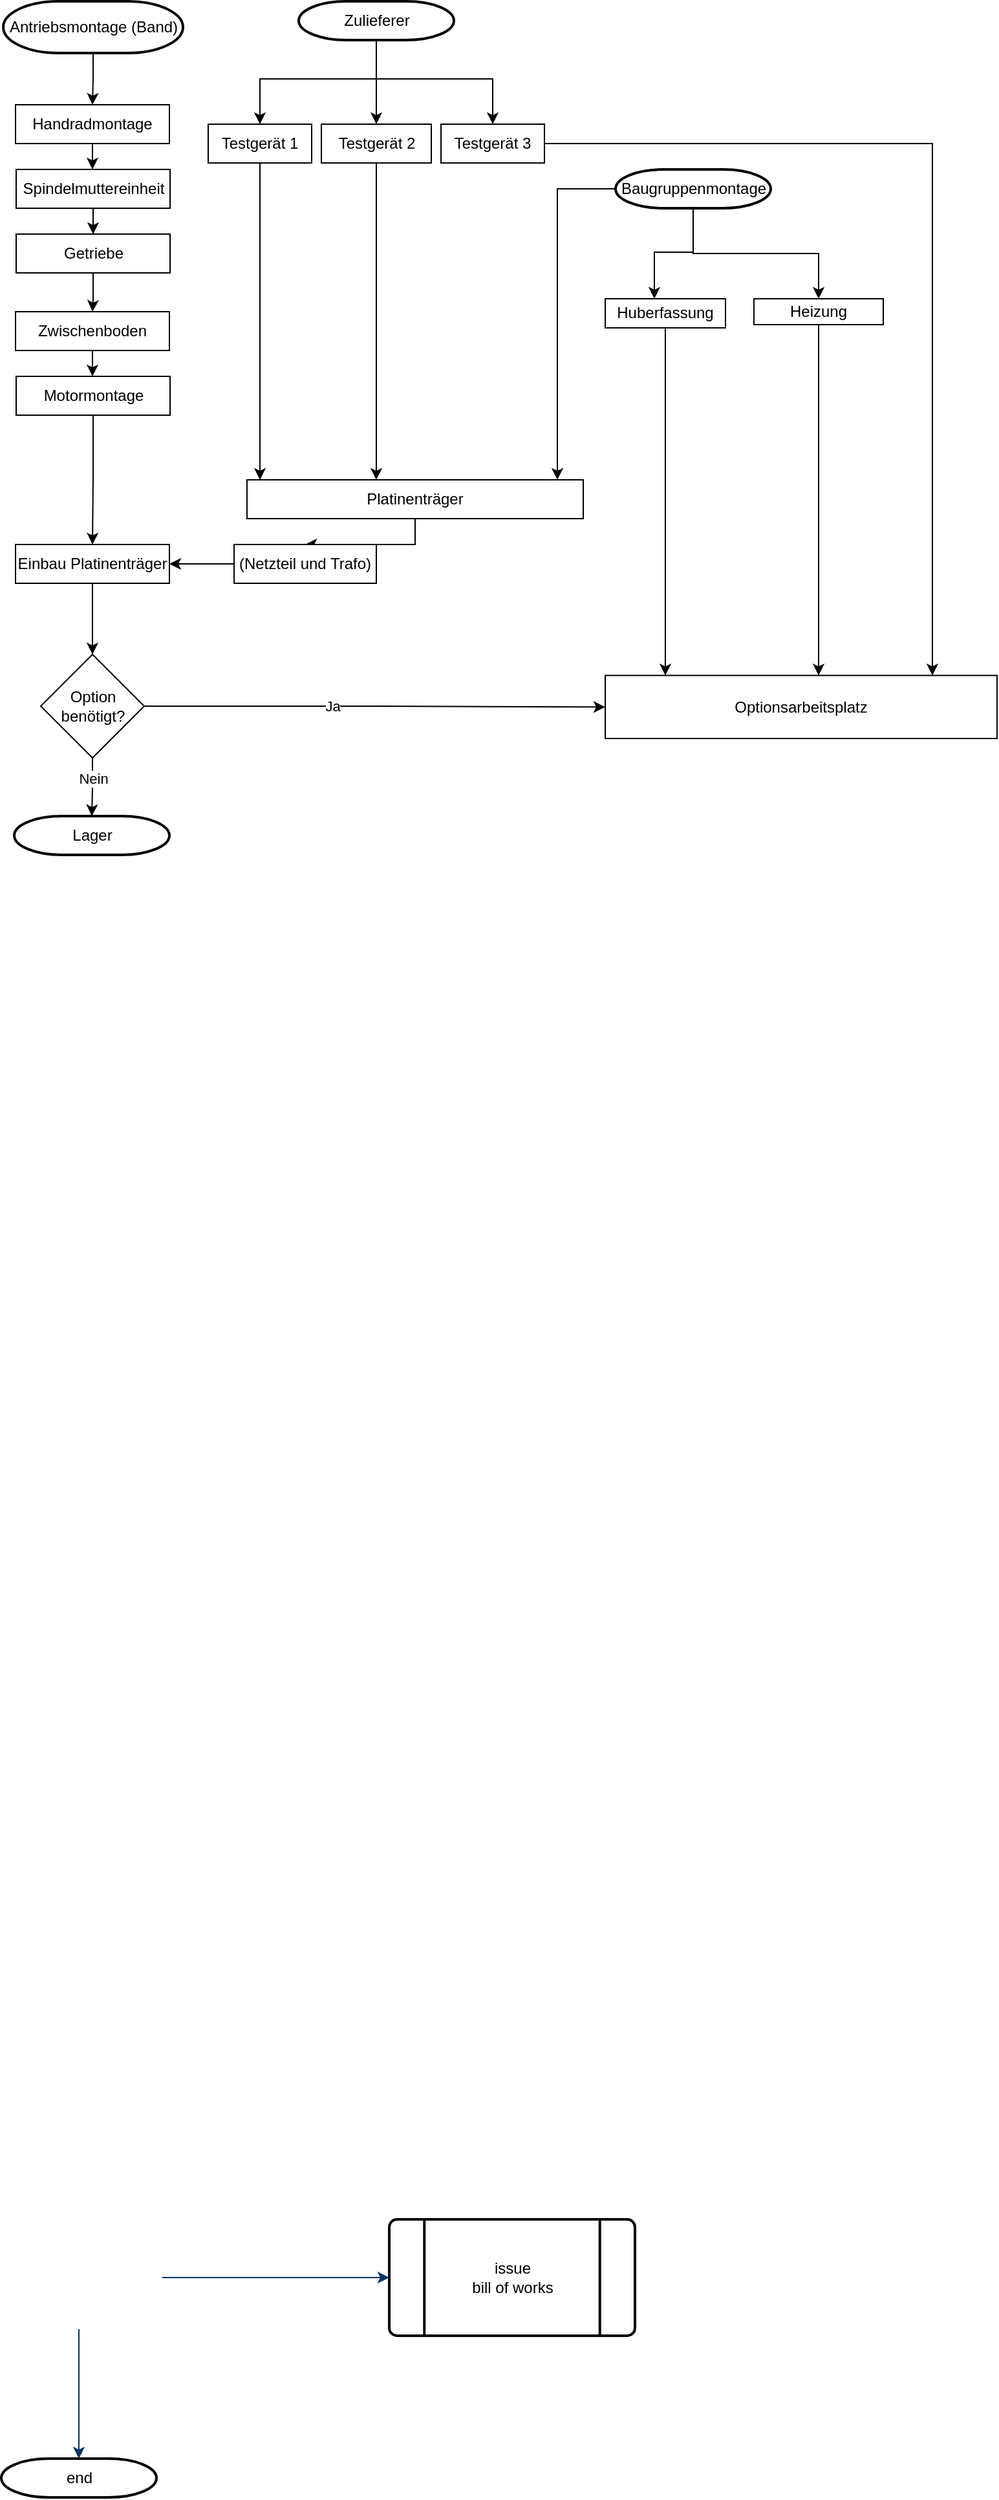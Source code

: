 <mxfile version="26.0.16">
  <diagram id="6a731a19-8d31-9384-78a2-239565b7b9f0" name="Page-1">
    <mxGraphModel dx="1195" dy="615" grid="1" gridSize="10" guides="1" tooltips="1" connect="1" arrows="1" fold="1" page="1" pageScale="1" pageWidth="1169" pageHeight="827" background="none" math="0" shadow="0">
      <root>
        <mxCell id="0" />
        <mxCell id="1" parent="0" />
        <mxCell id="ojH4fEpWJ6uoA2aXLuCC-69" value="" style="edgeStyle=orthogonalEdgeStyle;rounded=0;orthogonalLoop=1;jettySize=auto;html=1;" edge="1" parent="1" source="2" target="ojH4fEpWJ6uoA2aXLuCC-66">
          <mxGeometry relative="1" as="geometry" />
        </mxCell>
        <mxCell id="2" value="Antriebsmontage (Band)" style="shape=mxgraph.flowchart.terminator;strokeWidth=2;gradientColor=none;gradientDirection=north;fontStyle=0;html=1;" parent="1" vertex="1">
          <mxGeometry x="11.5" y="20" width="139" height="40" as="geometry" />
        </mxCell>
        <mxCell id="39" value="issue&#xa;bill of works" style="shape=mxgraph.flowchart.predefined_process;strokeWidth=2;gradientColor=none;gradientDirection=north;fontStyle=0;html=1;" parent="1" vertex="1">
          <mxGeometry x="310" y="1735" width="190" height="90" as="geometry" />
        </mxCell>
        <mxCell id="40" value="end" style="shape=mxgraph.flowchart.terminator;strokeWidth=2;gradientColor=none;gradientDirection=north;fontStyle=0;html=1;" parent="1" vertex="1">
          <mxGeometry x="10" y="1920" width="120" height="30" as="geometry" />
        </mxCell>
        <mxCell id="43" value="" style="edgeStyle=elbowEdgeStyle;elbow=vertical;exitX=0.5;exitY=1;exitPerimeter=0;entryX=0.5;entryY=0;entryPerimeter=0;fontStyle=1;strokeColor=#003366;strokeWidth=1;html=1;" parent="1" target="40" edge="1">
          <mxGeometry width="100" height="100" as="geometry">
            <mxPoint x="70" y="1820" as="sourcePoint" />
            <mxPoint x="-150" y="10" as="targetPoint" />
          </mxGeometry>
        </mxCell>
        <mxCell id="44" value="" style="edgeStyle=elbowEdgeStyle;elbow=vertical;exitX=0.905;exitY=0.5;exitPerimeter=0;entryX=0;entryY=0.5;entryPerimeter=0;fontStyle=1;strokeColor=#003366;strokeWidth=1;html=1;" parent="1" target="39" edge="1">
          <mxGeometry width="100" height="100" as="geometry">
            <mxPoint x="134.395" y="1780" as="sourcePoint" />
            <mxPoint x="-150" y="10" as="targetPoint" />
          </mxGeometry>
        </mxCell>
        <mxCell id="ojH4fEpWJ6uoA2aXLuCC-68" value="" style="edgeStyle=orthogonalEdgeStyle;rounded=0;orthogonalLoop=1;jettySize=auto;html=1;" edge="1" parent="1" source="ojH4fEpWJ6uoA2aXLuCC-66" target="ojH4fEpWJ6uoA2aXLuCC-67">
          <mxGeometry relative="1" as="geometry" />
        </mxCell>
        <mxCell id="ojH4fEpWJ6uoA2aXLuCC-66" value="Handradmontage" style="rounded=0;whiteSpace=wrap;html=1;" vertex="1" parent="1">
          <mxGeometry x="21" y="100" width="119" height="30" as="geometry" />
        </mxCell>
        <mxCell id="ojH4fEpWJ6uoA2aXLuCC-71" value="" style="edgeStyle=orthogonalEdgeStyle;rounded=0;orthogonalLoop=1;jettySize=auto;html=1;" edge="1" parent="1" source="ojH4fEpWJ6uoA2aXLuCC-67" target="ojH4fEpWJ6uoA2aXLuCC-70">
          <mxGeometry relative="1" as="geometry" />
        </mxCell>
        <mxCell id="ojH4fEpWJ6uoA2aXLuCC-67" value="Spindelmuttereinheit" style="rounded=0;whiteSpace=wrap;html=1;" vertex="1" parent="1">
          <mxGeometry x="21.5" y="150" width="119" height="30" as="geometry" />
        </mxCell>
        <mxCell id="ojH4fEpWJ6uoA2aXLuCC-73" value="" style="edgeStyle=orthogonalEdgeStyle;rounded=0;orthogonalLoop=1;jettySize=auto;html=1;" edge="1" parent="1" source="ojH4fEpWJ6uoA2aXLuCC-70" target="ojH4fEpWJ6uoA2aXLuCC-72">
          <mxGeometry relative="1" as="geometry" />
        </mxCell>
        <mxCell id="ojH4fEpWJ6uoA2aXLuCC-70" value="Getriebe" style="whiteSpace=wrap;html=1;rounded=0;" vertex="1" parent="1">
          <mxGeometry x="21.5" y="200" width="119" height="30" as="geometry" />
        </mxCell>
        <mxCell id="ojH4fEpWJ6uoA2aXLuCC-75" value="" style="edgeStyle=orthogonalEdgeStyle;rounded=0;orthogonalLoop=1;jettySize=auto;html=1;" edge="1" parent="1" source="ojH4fEpWJ6uoA2aXLuCC-72" target="ojH4fEpWJ6uoA2aXLuCC-74">
          <mxGeometry relative="1" as="geometry" />
        </mxCell>
        <mxCell id="ojH4fEpWJ6uoA2aXLuCC-72" value="Zwischenboden" style="whiteSpace=wrap;html=1;rounded=0;" vertex="1" parent="1">
          <mxGeometry x="21" y="260" width="119" height="30" as="geometry" />
        </mxCell>
        <mxCell id="ojH4fEpWJ6uoA2aXLuCC-77" value="" style="edgeStyle=orthogonalEdgeStyle;rounded=0;orthogonalLoop=1;jettySize=auto;html=1;" edge="1" parent="1" source="ojH4fEpWJ6uoA2aXLuCC-74" target="ojH4fEpWJ6uoA2aXLuCC-76">
          <mxGeometry relative="1" as="geometry" />
        </mxCell>
        <mxCell id="ojH4fEpWJ6uoA2aXLuCC-74" value="Motormontage" style="whiteSpace=wrap;html=1;rounded=0;" vertex="1" parent="1">
          <mxGeometry x="21.5" y="310" width="119" height="30" as="geometry" />
        </mxCell>
        <mxCell id="ojH4fEpWJ6uoA2aXLuCC-114" value="" style="edgeStyle=orthogonalEdgeStyle;rounded=0;orthogonalLoop=1;jettySize=auto;html=1;" edge="1" parent="1" source="ojH4fEpWJ6uoA2aXLuCC-76" target="ojH4fEpWJ6uoA2aXLuCC-113">
          <mxGeometry relative="1" as="geometry" />
        </mxCell>
        <mxCell id="ojH4fEpWJ6uoA2aXLuCC-76" value="Einbau Platinenträger" style="whiteSpace=wrap;html=1;rounded=0;" vertex="1" parent="1">
          <mxGeometry x="21" y="440" width="119" height="30" as="geometry" />
        </mxCell>
        <mxCell id="ojH4fEpWJ6uoA2aXLuCC-87" value="" style="edgeStyle=orthogonalEdgeStyle;rounded=0;orthogonalLoop=1;jettySize=auto;html=1;" edge="1" parent="1" source="ojH4fEpWJ6uoA2aXLuCC-80" target="ojH4fEpWJ6uoA2aXLuCC-84">
          <mxGeometry relative="1" as="geometry">
            <Array as="points">
              <mxPoint x="440" y="165" />
            </Array>
          </mxGeometry>
        </mxCell>
        <mxCell id="ojH4fEpWJ6uoA2aXLuCC-89" value="" style="edgeStyle=orthogonalEdgeStyle;rounded=0;orthogonalLoop=1;jettySize=auto;html=1;" edge="1" parent="1" source="ojH4fEpWJ6uoA2aXLuCC-80" target="ojH4fEpWJ6uoA2aXLuCC-86">
          <mxGeometry relative="1" as="geometry">
            <Array as="points">
              <mxPoint x="545" y="215" />
              <mxPoint x="642" y="215" />
            </Array>
          </mxGeometry>
        </mxCell>
        <mxCell id="ojH4fEpWJ6uoA2aXLuCC-90" value="" style="edgeStyle=orthogonalEdgeStyle;rounded=0;orthogonalLoop=1;jettySize=auto;html=1;" edge="1" parent="1" source="ojH4fEpWJ6uoA2aXLuCC-80" target="ojH4fEpWJ6uoA2aXLuCC-88">
          <mxGeometry relative="1" as="geometry">
            <Array as="points">
              <mxPoint x="545" y="214" />
              <mxPoint x="515" y="214" />
            </Array>
          </mxGeometry>
        </mxCell>
        <mxCell id="ojH4fEpWJ6uoA2aXLuCC-80" value="Baugruppenmontage" style="shape=mxgraph.flowchart.terminator;strokeWidth=2;gradientColor=none;gradientDirection=north;fontStyle=0;html=1;" vertex="1" parent="1">
          <mxGeometry x="485" y="150" width="120" height="30" as="geometry" />
        </mxCell>
        <mxCell id="ojH4fEpWJ6uoA2aXLuCC-92" value="" style="edgeStyle=orthogonalEdgeStyle;rounded=0;orthogonalLoop=1;jettySize=auto;html=1;" edge="1" parent="1" source="ojH4fEpWJ6uoA2aXLuCC-84" target="ojH4fEpWJ6uoA2aXLuCC-91">
          <mxGeometry relative="1" as="geometry" />
        </mxCell>
        <mxCell id="ojH4fEpWJ6uoA2aXLuCC-84" value="Platinenträger" style="whiteSpace=wrap;html=1;strokeWidth=1;gradientColor=none;gradientDirection=north;fontStyle=0;" vertex="1" parent="1">
          <mxGeometry x="200" y="390" width="260" height="30" as="geometry" />
        </mxCell>
        <mxCell id="ojH4fEpWJ6uoA2aXLuCC-126" style="edgeStyle=orthogonalEdgeStyle;rounded=0;orthogonalLoop=1;jettySize=auto;html=1;" edge="1" parent="1" source="ojH4fEpWJ6uoA2aXLuCC-86" target="ojH4fEpWJ6uoA2aXLuCC-120">
          <mxGeometry relative="1" as="geometry">
            <Array as="points">
              <mxPoint x="620" y="565" />
            </Array>
          </mxGeometry>
        </mxCell>
        <mxCell id="ojH4fEpWJ6uoA2aXLuCC-86" value="Heizung" style="whiteSpace=wrap;html=1;" vertex="1" parent="1">
          <mxGeometry x="592" y="250" width="100" height="20" as="geometry" />
        </mxCell>
        <mxCell id="ojH4fEpWJ6uoA2aXLuCC-125" style="edgeStyle=orthogonalEdgeStyle;rounded=0;orthogonalLoop=1;jettySize=auto;html=1;" edge="1" parent="1" source="ojH4fEpWJ6uoA2aXLuCC-88" target="ojH4fEpWJ6uoA2aXLuCC-120">
          <mxGeometry relative="1" as="geometry">
            <Array as="points">
              <mxPoint x="490" y="550" />
            </Array>
          </mxGeometry>
        </mxCell>
        <mxCell id="ojH4fEpWJ6uoA2aXLuCC-88" value="Huberfassung" style="whiteSpace=wrap;html=1;" vertex="1" parent="1">
          <mxGeometry x="477" y="250" width="93" height="22.5" as="geometry" />
        </mxCell>
        <mxCell id="ojH4fEpWJ6uoA2aXLuCC-109" style="edgeStyle=orthogonalEdgeStyle;rounded=0;orthogonalLoop=1;jettySize=auto;html=1;entryX=1;entryY=0.5;entryDx=0;entryDy=0;" edge="1" parent="1" source="ojH4fEpWJ6uoA2aXLuCC-91" target="ojH4fEpWJ6uoA2aXLuCC-76">
          <mxGeometry relative="1" as="geometry" />
        </mxCell>
        <mxCell id="ojH4fEpWJ6uoA2aXLuCC-91" value="(Netzteil und Trafo)" style="whiteSpace=wrap;html=1;strokeWidth=1;gradientColor=none;gradientDirection=north;fontStyle=0;" vertex="1" parent="1">
          <mxGeometry x="190" y="440" width="110" height="30" as="geometry" />
        </mxCell>
        <mxCell id="ojH4fEpWJ6uoA2aXLuCC-97" value="" style="edgeStyle=orthogonalEdgeStyle;rounded=0;orthogonalLoop=1;jettySize=auto;html=1;" edge="1" parent="1" source="ojH4fEpWJ6uoA2aXLuCC-93" target="ojH4fEpWJ6uoA2aXLuCC-96">
          <mxGeometry relative="1" as="geometry">
            <Array as="points">
              <mxPoint x="300" y="80" />
              <mxPoint x="210" y="80" />
            </Array>
          </mxGeometry>
        </mxCell>
        <mxCell id="ojH4fEpWJ6uoA2aXLuCC-102" value="" style="edgeStyle=orthogonalEdgeStyle;rounded=0;orthogonalLoop=1;jettySize=auto;html=1;" edge="1" parent="1" source="ojH4fEpWJ6uoA2aXLuCC-93" target="ojH4fEpWJ6uoA2aXLuCC-98">
          <mxGeometry relative="1" as="geometry" />
        </mxCell>
        <mxCell id="ojH4fEpWJ6uoA2aXLuCC-127" style="edgeStyle=orthogonalEdgeStyle;rounded=0;orthogonalLoop=1;jettySize=auto;html=1;" edge="1" parent="1" source="ojH4fEpWJ6uoA2aXLuCC-93" target="ojH4fEpWJ6uoA2aXLuCC-99">
          <mxGeometry relative="1" as="geometry">
            <Array as="points">
              <mxPoint x="300" y="80" />
              <mxPoint x="390" y="80" />
            </Array>
          </mxGeometry>
        </mxCell>
        <mxCell id="ojH4fEpWJ6uoA2aXLuCC-93" value="Zulieferer" style="shape=mxgraph.flowchart.terminator;strokeWidth=2;gradientColor=none;gradientDirection=north;fontStyle=0;html=1;" vertex="1" parent="1">
          <mxGeometry x="240" y="20" width="120" height="30" as="geometry" />
        </mxCell>
        <mxCell id="ojH4fEpWJ6uoA2aXLuCC-106" value="" style="edgeStyle=orthogonalEdgeStyle;rounded=0;orthogonalLoop=1;jettySize=auto;html=1;" edge="1" parent="1" source="ojH4fEpWJ6uoA2aXLuCC-96" target="ojH4fEpWJ6uoA2aXLuCC-84">
          <mxGeometry relative="1" as="geometry">
            <Array as="points">
              <mxPoint x="210" y="290" />
              <mxPoint x="210" y="290" />
            </Array>
          </mxGeometry>
        </mxCell>
        <mxCell id="ojH4fEpWJ6uoA2aXLuCC-96" value="Testgerät 1" style="whiteSpace=wrap;html=1;strokeWidth=1;gradientColor=none;gradientDirection=north;fontStyle=0;" vertex="1" parent="1">
          <mxGeometry x="170" y="115" width="80" height="30" as="geometry" />
        </mxCell>
        <mxCell id="ojH4fEpWJ6uoA2aXLuCC-107" style="edgeStyle=orthogonalEdgeStyle;rounded=0;orthogonalLoop=1;jettySize=auto;html=1;" edge="1" parent="1" source="ojH4fEpWJ6uoA2aXLuCC-98" target="ojH4fEpWJ6uoA2aXLuCC-84">
          <mxGeometry relative="1" as="geometry">
            <Array as="points">
              <mxPoint x="300" y="360" />
              <mxPoint x="300" y="360" />
            </Array>
          </mxGeometry>
        </mxCell>
        <mxCell id="ojH4fEpWJ6uoA2aXLuCC-98" value="Testgerät 2" style="whiteSpace=wrap;html=1;strokeWidth=1;gradientColor=none;gradientDirection=north;fontStyle=0;" vertex="1" parent="1">
          <mxGeometry x="257.5" y="115" width="85" height="30" as="geometry" />
        </mxCell>
        <mxCell id="ojH4fEpWJ6uoA2aXLuCC-129" style="edgeStyle=orthogonalEdgeStyle;rounded=0;orthogonalLoop=1;jettySize=auto;html=1;" edge="1" parent="1" source="ojH4fEpWJ6uoA2aXLuCC-99" target="ojH4fEpWJ6uoA2aXLuCC-120">
          <mxGeometry relative="1" as="geometry">
            <mxPoint x="730" y="560" as="targetPoint" />
            <Array as="points">
              <mxPoint x="730" y="130" />
            </Array>
          </mxGeometry>
        </mxCell>
        <mxCell id="ojH4fEpWJ6uoA2aXLuCC-99" value="Testgerät 3" style="whiteSpace=wrap;html=1;strokeWidth=1;gradientColor=none;gradientDirection=north;fontStyle=0;" vertex="1" parent="1">
          <mxGeometry x="350" y="115" width="80" height="30" as="geometry" />
        </mxCell>
        <mxCell id="ojH4fEpWJ6uoA2aXLuCC-118" value="" style="edgeStyle=orthogonalEdgeStyle;rounded=0;orthogonalLoop=1;jettySize=auto;html=1;" edge="1" parent="1" source="ojH4fEpWJ6uoA2aXLuCC-113" target="ojH4fEpWJ6uoA2aXLuCC-117">
          <mxGeometry relative="1" as="geometry" />
        </mxCell>
        <mxCell id="ojH4fEpWJ6uoA2aXLuCC-119" value="Nein" style="edgeLabel;html=1;align=center;verticalAlign=middle;resizable=0;points=[];" vertex="1" connectable="0" parent="ojH4fEpWJ6uoA2aXLuCC-118">
          <mxGeometry x="-0.296" relative="1" as="geometry">
            <mxPoint as="offset" />
          </mxGeometry>
        </mxCell>
        <mxCell id="ojH4fEpWJ6uoA2aXLuCC-121" value="" style="edgeStyle=orthogonalEdgeStyle;rounded=0;orthogonalLoop=1;jettySize=auto;html=1;" edge="1" parent="1" source="ojH4fEpWJ6uoA2aXLuCC-113" target="ojH4fEpWJ6uoA2aXLuCC-120">
          <mxGeometry relative="1" as="geometry" />
        </mxCell>
        <mxCell id="ojH4fEpWJ6uoA2aXLuCC-122" value="Ja" style="edgeLabel;html=1;align=center;verticalAlign=middle;resizable=0;points=[];" vertex="1" connectable="0" parent="ojH4fEpWJ6uoA2aXLuCC-121">
          <mxGeometry x="-0.187" relative="1" as="geometry">
            <mxPoint as="offset" />
          </mxGeometry>
        </mxCell>
        <mxCell id="ojH4fEpWJ6uoA2aXLuCC-113" value="Option benötigt?" style="rhombus;whiteSpace=wrap;html=1;rounded=0;" vertex="1" parent="1">
          <mxGeometry x="40.5" y="525" width="80" height="80" as="geometry" />
        </mxCell>
        <mxCell id="ojH4fEpWJ6uoA2aXLuCC-117" value="Lager" style="shape=mxgraph.flowchart.terminator;strokeWidth=2;gradientColor=none;gradientDirection=north;fontStyle=0;html=1;" vertex="1" parent="1">
          <mxGeometry x="20" y="650" width="120" height="30" as="geometry" />
        </mxCell>
        <mxCell id="ojH4fEpWJ6uoA2aXLuCC-120" value="Optionsarbeitsplatz" style="whiteSpace=wrap;html=1;" vertex="1" parent="1">
          <mxGeometry x="477" y="541.25" width="303" height="48.75" as="geometry" />
        </mxCell>
      </root>
    </mxGraphModel>
  </diagram>
</mxfile>
